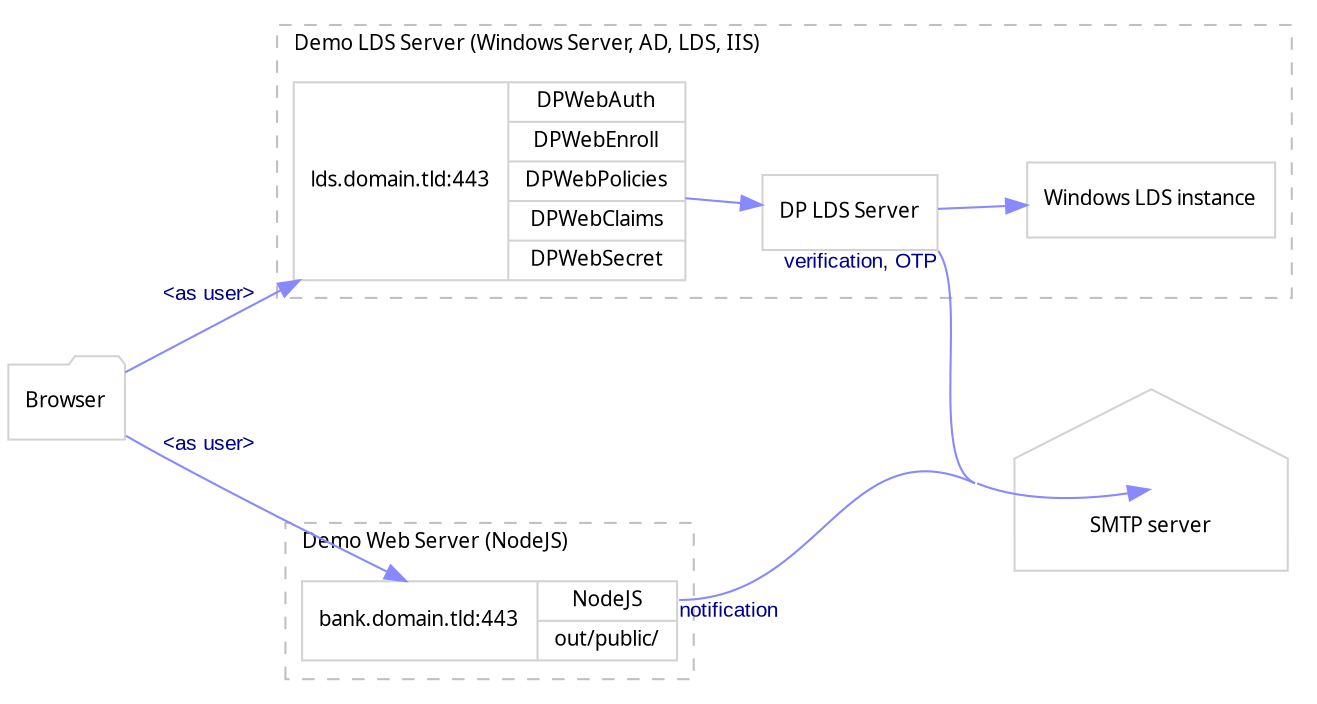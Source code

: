 digraph {
    layout=dot;
    rankdir=LR;
    newrank=true;
    compound=true;
    concentrate=true;
    nodesep=1;
    ranksep=0.5;
    splines=true;
    label=""
    graph[
        style=dashed; color=gray;
        fontname="Lucida Console"; fontsize=10; fontcolor=black;
        labelloc=top; labeljust=left;
    ];
    node [
        shape=record; color=lightgray;
        fontname="Lucida Console"; fontsize=10; fontcolor=black;
    ];
    edge [
        color="#8888FF";
        fontname="Arial"; fontsize=10; fontcolor=darkblue;
    ]

    subgraph cluster_LDS {
        label="Demo LDS Server (Windows Server, AD, LDS, IIS)";
        lds_instance[ label="
            Windows LDS instance
        "];
        lds_server[ label="
            <dphost>DP LDS Server
        "];
        lds_web[ label="
            {<confirm>lds.domain.tld:443|
            {DPWebAuth
            |DPWebEnroll
            |DPWebPolicies
            |DPWebClaims
            |DPWebSecret
            }}"];
    }

    subgraph cluster_WEB {
        label="Demo Web Server (NodeJS)";
        bank [ label="
            {<site> bank.domain.tld:443|
            {<nodejs> NodeJS
            |<public> out/public/
            }}"];
    }

    Browser [ shape="folder" ];
    SMTP [ shape="house" label="\n\n\nSMTP server" ];

    Browser -> { rank=same; bank:site, lds_web:confirm } [ label="<as user>" ];
    lds_web -> lds_server;
    lds_server -> lds_instance;
    bank:nodejs -> lds_web:confirm [ taillabel="<as officer>" ];
    lds_server:dphost -> SMTP [ taillabel="verification, OTP"];
    bank:nodejs -> SMTP [ taillabel="notification"];

}
